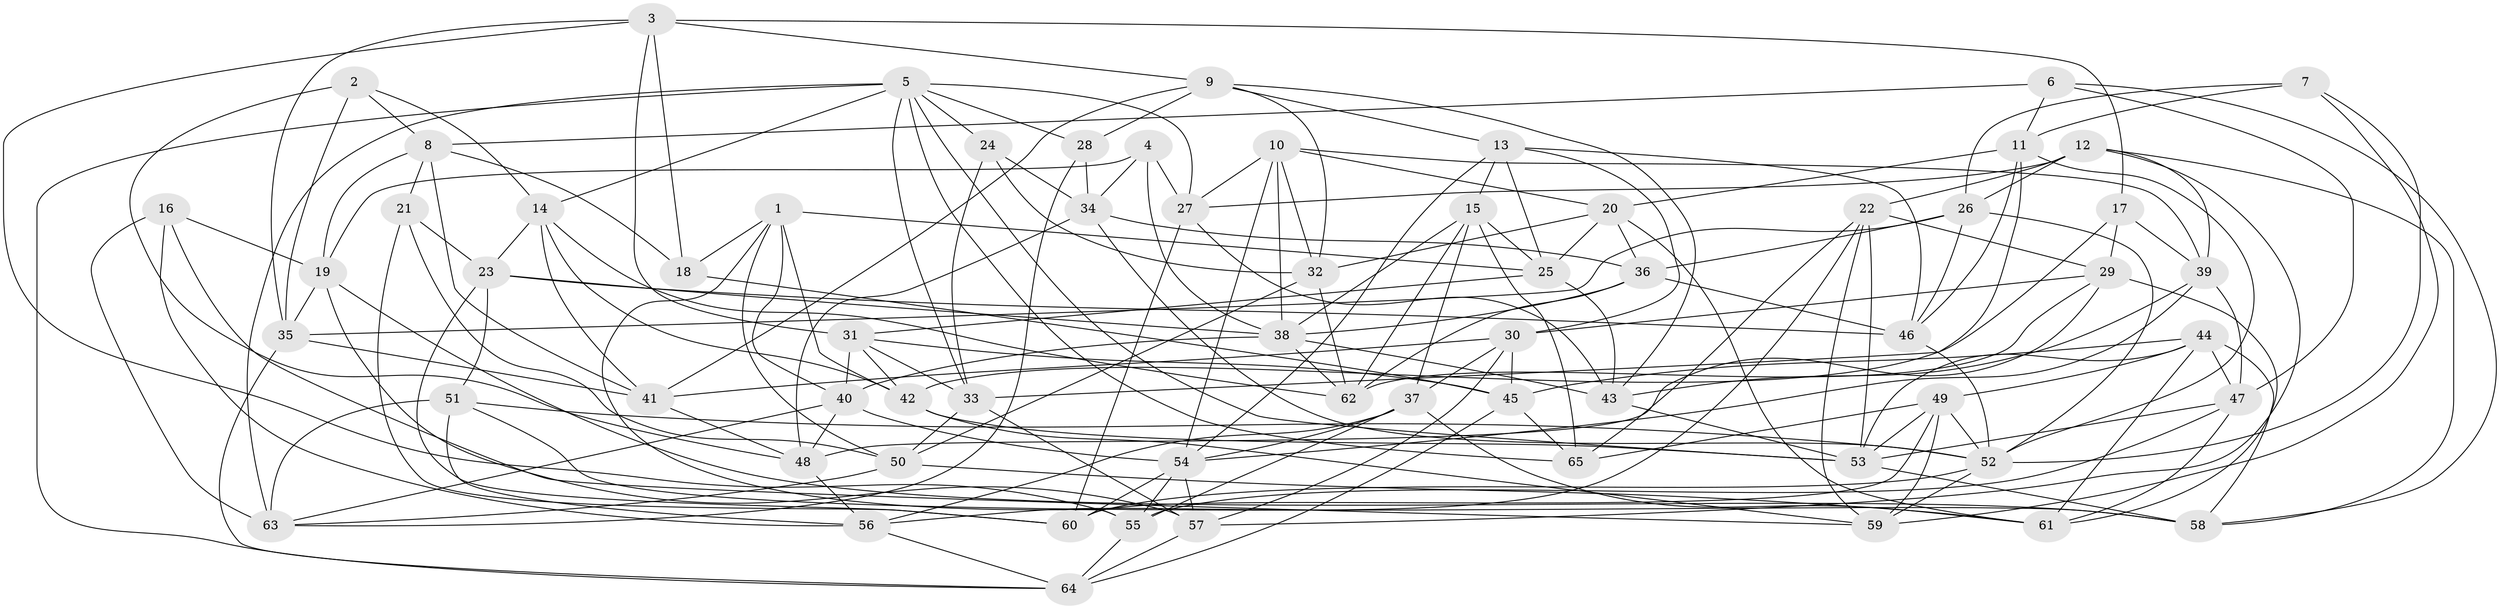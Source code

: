 // original degree distribution, {4: 1.0}
// Generated by graph-tools (version 1.1) at 2025/50/03/09/25 03:50:46]
// undirected, 65 vertices, 190 edges
graph export_dot {
graph [start="1"]
  node [color=gray90,style=filled];
  1;
  2;
  3;
  4;
  5;
  6;
  7;
  8;
  9;
  10;
  11;
  12;
  13;
  14;
  15;
  16;
  17;
  18;
  19;
  20;
  21;
  22;
  23;
  24;
  25;
  26;
  27;
  28;
  29;
  30;
  31;
  32;
  33;
  34;
  35;
  36;
  37;
  38;
  39;
  40;
  41;
  42;
  43;
  44;
  45;
  46;
  47;
  48;
  49;
  50;
  51;
  52;
  53;
  54;
  55;
  56;
  57;
  58;
  59;
  60;
  61;
  62;
  63;
  64;
  65;
  1 -- 18 [weight=1.0];
  1 -- 25 [weight=1.0];
  1 -- 40 [weight=1.0];
  1 -- 42 [weight=1.0];
  1 -- 50 [weight=1.0];
  1 -- 55 [weight=1.0];
  2 -- 8 [weight=1.0];
  2 -- 14 [weight=1.0];
  2 -- 35 [weight=1.0];
  2 -- 48 [weight=1.0];
  3 -- 9 [weight=1.0];
  3 -- 17 [weight=1.0];
  3 -- 18 [weight=1.0];
  3 -- 31 [weight=1.0];
  3 -- 35 [weight=1.0];
  3 -- 55 [weight=1.0];
  4 -- 19 [weight=1.0];
  4 -- 27 [weight=1.0];
  4 -- 34 [weight=1.0];
  4 -- 38 [weight=1.0];
  5 -- 14 [weight=1.0];
  5 -- 24 [weight=1.0];
  5 -- 27 [weight=1.0];
  5 -- 28 [weight=1.0];
  5 -- 33 [weight=1.0];
  5 -- 53 [weight=1.0];
  5 -- 63 [weight=1.0];
  5 -- 64 [weight=1.0];
  5 -- 65 [weight=2.0];
  6 -- 8 [weight=1.0];
  6 -- 11 [weight=1.0];
  6 -- 47 [weight=1.0];
  6 -- 58 [weight=1.0];
  7 -- 11 [weight=1.0];
  7 -- 26 [weight=1.0];
  7 -- 52 [weight=1.0];
  7 -- 59 [weight=1.0];
  8 -- 18 [weight=1.0];
  8 -- 19 [weight=1.0];
  8 -- 21 [weight=1.0];
  8 -- 41 [weight=1.0];
  9 -- 13 [weight=1.0];
  9 -- 28 [weight=1.0];
  9 -- 32 [weight=1.0];
  9 -- 41 [weight=1.0];
  9 -- 43 [weight=1.0];
  10 -- 20 [weight=1.0];
  10 -- 27 [weight=1.0];
  10 -- 32 [weight=1.0];
  10 -- 38 [weight=1.0];
  10 -- 39 [weight=1.0];
  10 -- 54 [weight=1.0];
  11 -- 20 [weight=1.0];
  11 -- 33 [weight=1.0];
  11 -- 46 [weight=1.0];
  11 -- 52 [weight=1.0];
  12 -- 22 [weight=1.0];
  12 -- 26 [weight=1.0];
  12 -- 27 [weight=1.0];
  12 -- 39 [weight=1.0];
  12 -- 57 [weight=1.0];
  12 -- 58 [weight=1.0];
  13 -- 15 [weight=1.0];
  13 -- 25 [weight=1.0];
  13 -- 30 [weight=1.0];
  13 -- 46 [weight=1.0];
  13 -- 54 [weight=1.0];
  14 -- 23 [weight=1.0];
  14 -- 41 [weight=1.0];
  14 -- 42 [weight=1.0];
  14 -- 62 [weight=1.0];
  15 -- 25 [weight=1.0];
  15 -- 37 [weight=1.0];
  15 -- 38 [weight=1.0];
  15 -- 62 [weight=1.0];
  15 -- 65 [weight=1.0];
  16 -- 19 [weight=1.0];
  16 -- 56 [weight=1.0];
  16 -- 59 [weight=1.0];
  16 -- 63 [weight=1.0];
  17 -- 29 [weight=1.0];
  17 -- 39 [weight=1.0];
  17 -- 42 [weight=1.0];
  18 -- 45 [weight=1.0];
  19 -- 35 [weight=1.0];
  19 -- 57 [weight=1.0];
  19 -- 58 [weight=1.0];
  20 -- 25 [weight=1.0];
  20 -- 32 [weight=1.0];
  20 -- 36 [weight=1.0];
  20 -- 61 [weight=1.0];
  21 -- 23 [weight=1.0];
  21 -- 50 [weight=1.0];
  21 -- 60 [weight=1.0];
  22 -- 29 [weight=1.0];
  22 -- 53 [weight=1.0];
  22 -- 56 [weight=1.0];
  22 -- 59 [weight=1.0];
  22 -- 65 [weight=1.0];
  23 -- 38 [weight=1.0];
  23 -- 46 [weight=1.0];
  23 -- 51 [weight=1.0];
  23 -- 60 [weight=1.0];
  24 -- 32 [weight=1.0];
  24 -- 33 [weight=1.0];
  24 -- 34 [weight=1.0];
  25 -- 31 [weight=1.0];
  25 -- 43 [weight=1.0];
  26 -- 35 [weight=1.0];
  26 -- 36 [weight=1.0];
  26 -- 46 [weight=1.0];
  26 -- 52 [weight=1.0];
  27 -- 43 [weight=1.0];
  27 -- 60 [weight=1.0];
  28 -- 34 [weight=1.0];
  28 -- 63 [weight=1.0];
  29 -- 30 [weight=1.0];
  29 -- 48 [weight=1.0];
  29 -- 61 [weight=1.0];
  29 -- 62 [weight=1.0];
  30 -- 37 [weight=1.0];
  30 -- 41 [weight=1.0];
  30 -- 45 [weight=1.0];
  30 -- 57 [weight=1.0];
  31 -- 33 [weight=1.0];
  31 -- 40 [weight=1.0];
  31 -- 42 [weight=1.0];
  31 -- 45 [weight=1.0];
  32 -- 50 [weight=1.0];
  32 -- 62 [weight=1.0];
  33 -- 50 [weight=1.0];
  33 -- 57 [weight=1.0];
  34 -- 36 [weight=1.0];
  34 -- 48 [weight=1.0];
  34 -- 52 [weight=1.0];
  35 -- 41 [weight=1.0];
  35 -- 64 [weight=1.0];
  36 -- 38 [weight=1.0];
  36 -- 46 [weight=1.0];
  36 -- 62 [weight=1.0];
  37 -- 54 [weight=1.0];
  37 -- 55 [weight=1.0];
  37 -- 56 [weight=1.0];
  37 -- 61 [weight=1.0];
  38 -- 40 [weight=1.0];
  38 -- 43 [weight=1.0];
  38 -- 62 [weight=1.0];
  39 -- 43 [weight=1.0];
  39 -- 47 [weight=1.0];
  39 -- 54 [weight=1.0];
  40 -- 48 [weight=1.0];
  40 -- 54 [weight=1.0];
  40 -- 63 [weight=1.0];
  41 -- 48 [weight=1.0];
  42 -- 53 [weight=1.0];
  42 -- 59 [weight=1.0];
  43 -- 53 [weight=1.0];
  44 -- 45 [weight=1.0];
  44 -- 47 [weight=1.0];
  44 -- 49 [weight=1.0];
  44 -- 53 [weight=1.0];
  44 -- 58 [weight=1.0];
  44 -- 61 [weight=1.0];
  45 -- 64 [weight=1.0];
  45 -- 65 [weight=1.0];
  46 -- 52 [weight=1.0];
  47 -- 53 [weight=1.0];
  47 -- 55 [weight=1.0];
  47 -- 61 [weight=1.0];
  48 -- 56 [weight=1.0];
  49 -- 52 [weight=1.0];
  49 -- 53 [weight=1.0];
  49 -- 59 [weight=1.0];
  49 -- 60 [weight=1.0];
  49 -- 65 [weight=1.0];
  50 -- 61 [weight=1.0];
  50 -- 63 [weight=1.0];
  51 -- 52 [weight=2.0];
  51 -- 56 [weight=1.0];
  51 -- 58 [weight=1.0];
  51 -- 63 [weight=1.0];
  52 -- 59 [weight=1.0];
  52 -- 60 [weight=1.0];
  53 -- 58 [weight=1.0];
  54 -- 55 [weight=1.0];
  54 -- 57 [weight=1.0];
  54 -- 60 [weight=1.0];
  55 -- 64 [weight=1.0];
  56 -- 64 [weight=1.0];
  57 -- 64 [weight=1.0];
}
